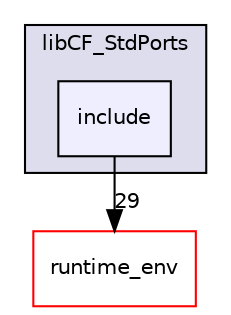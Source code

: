 digraph "frameworks/libCF_StdPorts/include" {
  compound=true
  node [ fontsize="10", fontname="Helvetica"];
  edge [ labelfontsize="10", labelfontname="Helvetica"];
  subgraph clusterdir_415fd844ad1371cc0541b88918b9f3f6 {
    graph [ bgcolor="#ddddee", pencolor="black", label="libCF_StdPorts" fontname="Helvetica", fontsize="10", URL="dir_415fd844ad1371cc0541b88918b9f3f6.html"]
  dir_1930bbf1458d085ae133456611e5443a [shape=box, label="include", style="filled", fillcolor="#eeeeff", pencolor="black", URL="dir_1930bbf1458d085ae133456611e5443a.html"];
  }
  dir_f225e4d86008d3e73336a06c8611e2b4 [shape=box label="runtime_env" fillcolor="white" style="filled" color="red" URL="dir_f225e4d86008d3e73336a06c8611e2b4.html"];
  dir_1930bbf1458d085ae133456611e5443a->dir_f225e4d86008d3e73336a06c8611e2b4 [headlabel="29", labeldistance=1.5 headhref="dir_000026_000034.html"];
}
